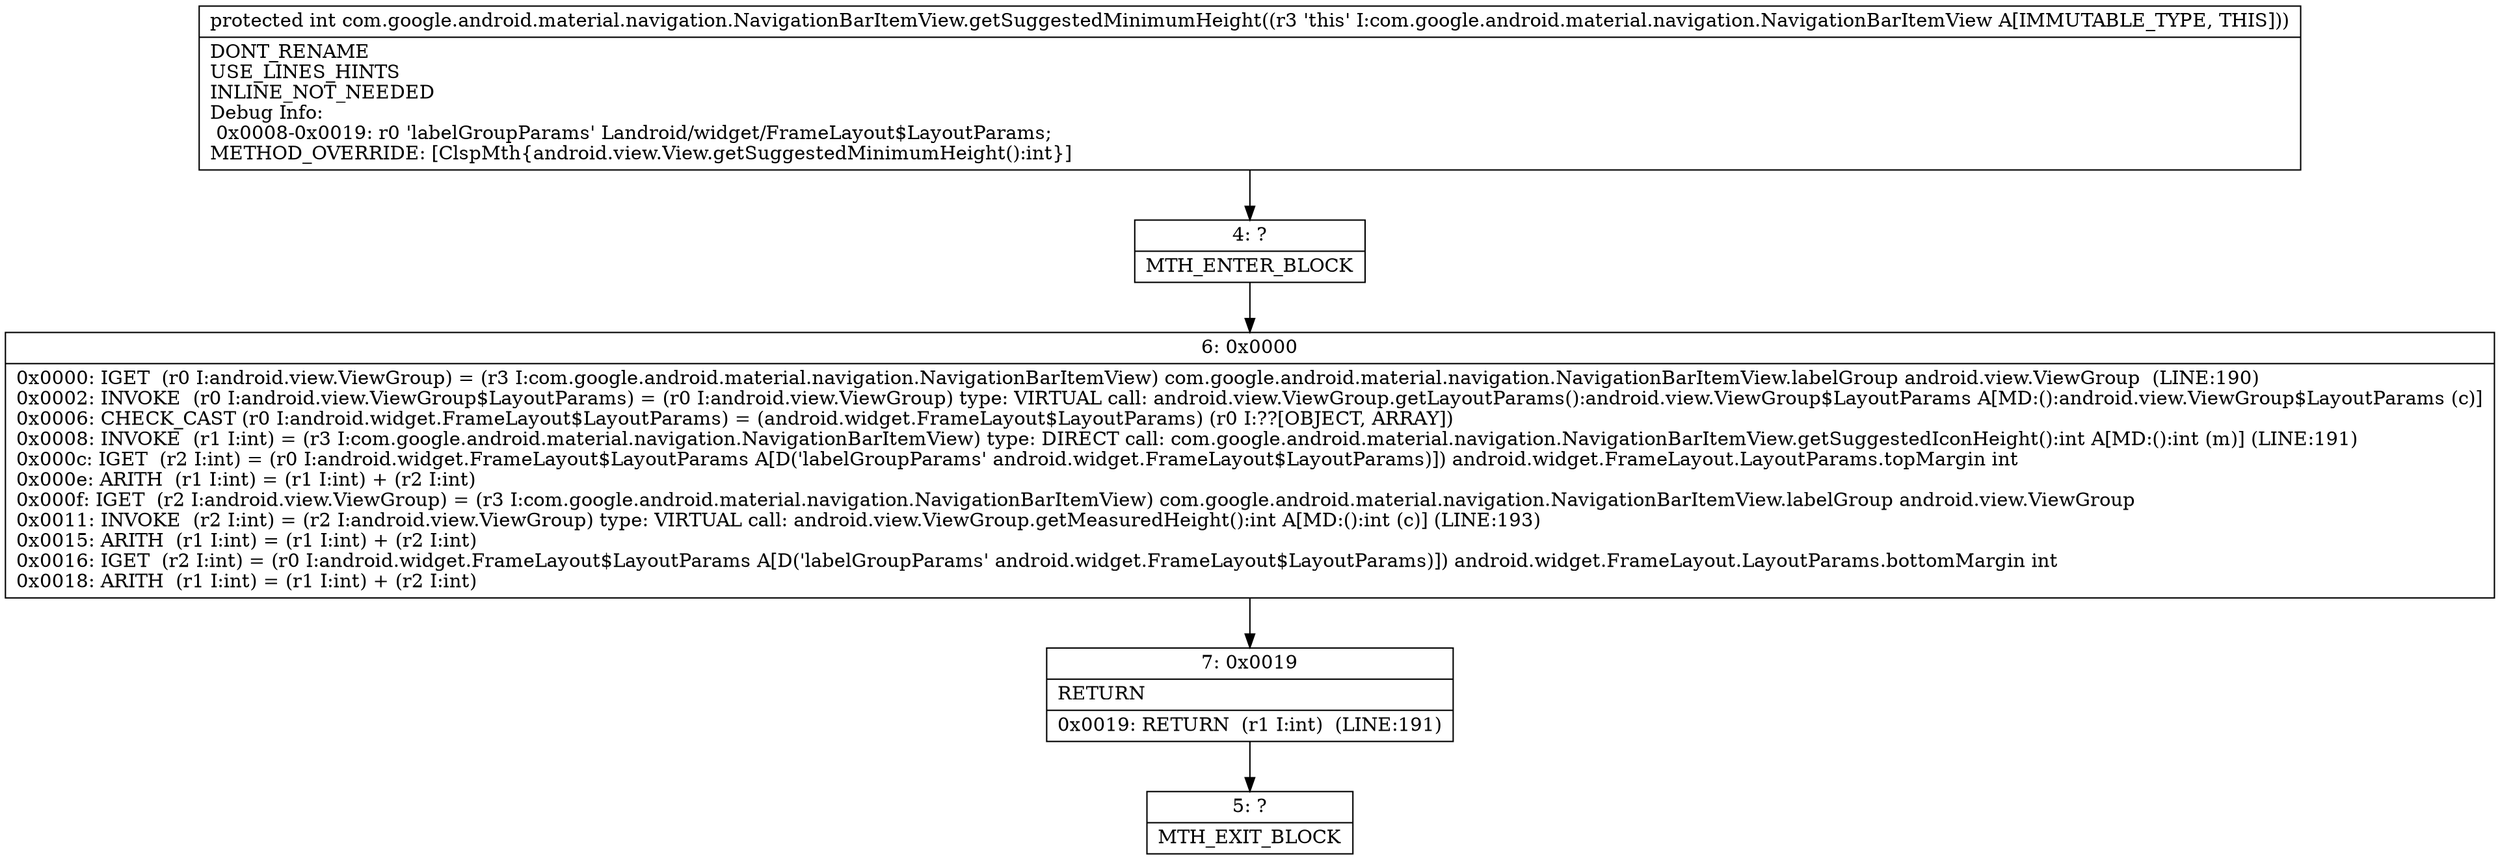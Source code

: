 digraph "CFG forcom.google.android.material.navigation.NavigationBarItemView.getSuggestedMinimumHeight()I" {
Node_4 [shape=record,label="{4\:\ ?|MTH_ENTER_BLOCK\l}"];
Node_6 [shape=record,label="{6\:\ 0x0000|0x0000: IGET  (r0 I:android.view.ViewGroup) = (r3 I:com.google.android.material.navigation.NavigationBarItemView) com.google.android.material.navigation.NavigationBarItemView.labelGroup android.view.ViewGroup  (LINE:190)\l0x0002: INVOKE  (r0 I:android.view.ViewGroup$LayoutParams) = (r0 I:android.view.ViewGroup) type: VIRTUAL call: android.view.ViewGroup.getLayoutParams():android.view.ViewGroup$LayoutParams A[MD:():android.view.ViewGroup$LayoutParams (c)]\l0x0006: CHECK_CAST (r0 I:android.widget.FrameLayout$LayoutParams) = (android.widget.FrameLayout$LayoutParams) (r0 I:??[OBJECT, ARRAY]) \l0x0008: INVOKE  (r1 I:int) = (r3 I:com.google.android.material.navigation.NavigationBarItemView) type: DIRECT call: com.google.android.material.navigation.NavigationBarItemView.getSuggestedIconHeight():int A[MD:():int (m)] (LINE:191)\l0x000c: IGET  (r2 I:int) = (r0 I:android.widget.FrameLayout$LayoutParams A[D('labelGroupParams' android.widget.FrameLayout$LayoutParams)]) android.widget.FrameLayout.LayoutParams.topMargin int \l0x000e: ARITH  (r1 I:int) = (r1 I:int) + (r2 I:int) \l0x000f: IGET  (r2 I:android.view.ViewGroup) = (r3 I:com.google.android.material.navigation.NavigationBarItemView) com.google.android.material.navigation.NavigationBarItemView.labelGroup android.view.ViewGroup \l0x0011: INVOKE  (r2 I:int) = (r2 I:android.view.ViewGroup) type: VIRTUAL call: android.view.ViewGroup.getMeasuredHeight():int A[MD:():int (c)] (LINE:193)\l0x0015: ARITH  (r1 I:int) = (r1 I:int) + (r2 I:int) \l0x0016: IGET  (r2 I:int) = (r0 I:android.widget.FrameLayout$LayoutParams A[D('labelGroupParams' android.widget.FrameLayout$LayoutParams)]) android.widget.FrameLayout.LayoutParams.bottomMargin int \l0x0018: ARITH  (r1 I:int) = (r1 I:int) + (r2 I:int) \l}"];
Node_7 [shape=record,label="{7\:\ 0x0019|RETURN\l|0x0019: RETURN  (r1 I:int)  (LINE:191)\l}"];
Node_5 [shape=record,label="{5\:\ ?|MTH_EXIT_BLOCK\l}"];
MethodNode[shape=record,label="{protected int com.google.android.material.navigation.NavigationBarItemView.getSuggestedMinimumHeight((r3 'this' I:com.google.android.material.navigation.NavigationBarItemView A[IMMUTABLE_TYPE, THIS]))  | DONT_RENAME\lUSE_LINES_HINTS\lINLINE_NOT_NEEDED\lDebug Info:\l  0x0008\-0x0019: r0 'labelGroupParams' Landroid\/widget\/FrameLayout$LayoutParams;\lMETHOD_OVERRIDE: [ClspMth\{android.view.View.getSuggestedMinimumHeight():int\}]\l}"];
MethodNode -> Node_4;Node_4 -> Node_6;
Node_6 -> Node_7;
Node_7 -> Node_5;
}

